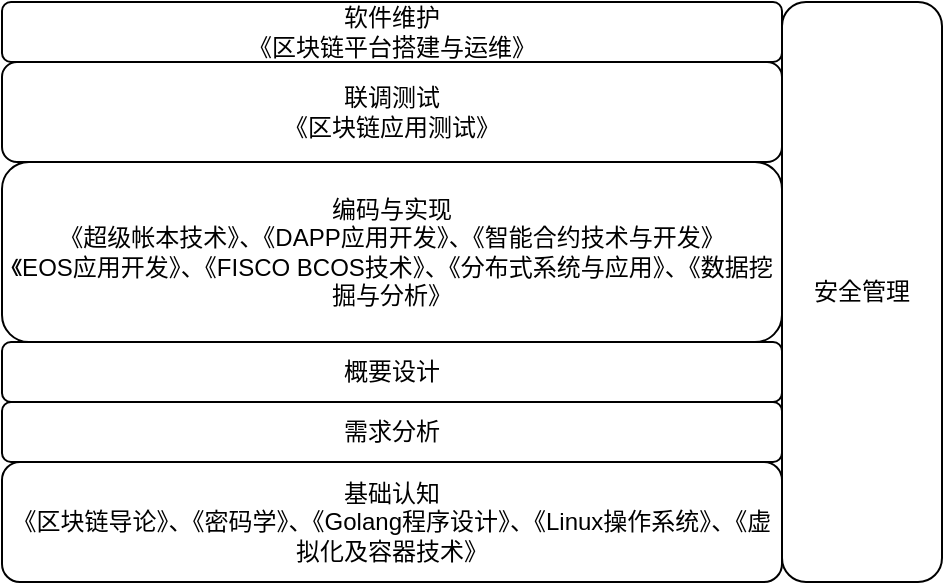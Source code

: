 <mxfile version="22.1.11" type="github">
  <diagram name="第 1 页" id="D1TzzIXAI3c-7DYu6P_8">
    <mxGraphModel dx="590" dy="517" grid="1" gridSize="10" guides="1" tooltips="1" connect="1" arrows="1" fold="1" page="1" pageScale="1" pageWidth="827" pageHeight="1169" math="0" shadow="0">
      <root>
        <mxCell id="0" />
        <mxCell id="1" parent="0" />
        <mxCell id="Saep0hxBm3rdNTJurB6--1" value="概要设计" style="rounded=1;whiteSpace=wrap;html=1;" vertex="1" parent="1">
          <mxGeometry x="280" y="360" width="390" height="30" as="geometry" />
        </mxCell>
        <mxCell id="Saep0hxBm3rdNTJurB6--2" value="需求分析" style="rounded=1;whiteSpace=wrap;html=1;" vertex="1" parent="1">
          <mxGeometry x="280" y="390" width="390" height="30" as="geometry" />
        </mxCell>
        <mxCell id="Saep0hxBm3rdNTJurB6--3" value="编码与实现&lt;br&gt;《超级帐本技术》、《DAPP应用开发》、《智能合约技术与开发》&lt;br&gt;《EOS应用开发》、《FISCO BCOS技术》、《分布式系统与应用》、《数据挖掘与分析》" style="rounded=1;whiteSpace=wrap;html=1;" vertex="1" parent="1">
          <mxGeometry x="280" y="270" width="390" height="90" as="geometry" />
        </mxCell>
        <mxCell id="Saep0hxBm3rdNTJurB6--4" value="联调测试&lt;br&gt;《区块链应用测试》" style="rounded=1;whiteSpace=wrap;html=1;" vertex="1" parent="1">
          <mxGeometry x="280" y="220" width="390" height="50" as="geometry" />
        </mxCell>
        <mxCell id="Saep0hxBm3rdNTJurB6--5" value="软件维护&lt;br&gt;《区块链平台搭建与运维》" style="rounded=1;whiteSpace=wrap;html=1;" vertex="1" parent="1">
          <mxGeometry x="280" y="190" width="390" height="30" as="geometry" />
        </mxCell>
        <mxCell id="Saep0hxBm3rdNTJurB6--6" value="安全管理" style="rounded=1;whiteSpace=wrap;html=1;" vertex="1" parent="1">
          <mxGeometry x="670" y="190" width="80" height="290" as="geometry" />
        </mxCell>
        <mxCell id="Saep0hxBm3rdNTJurB6--7" value="基础认知&lt;br&gt;《区块链导论》、《密码学》、《Golang程序设计》、《Linux操作系统》、《虚拟化及容器技术》" style="rounded=1;whiteSpace=wrap;html=1;" vertex="1" parent="1">
          <mxGeometry x="280" y="420" width="390" height="60" as="geometry" />
        </mxCell>
      </root>
    </mxGraphModel>
  </diagram>
</mxfile>
